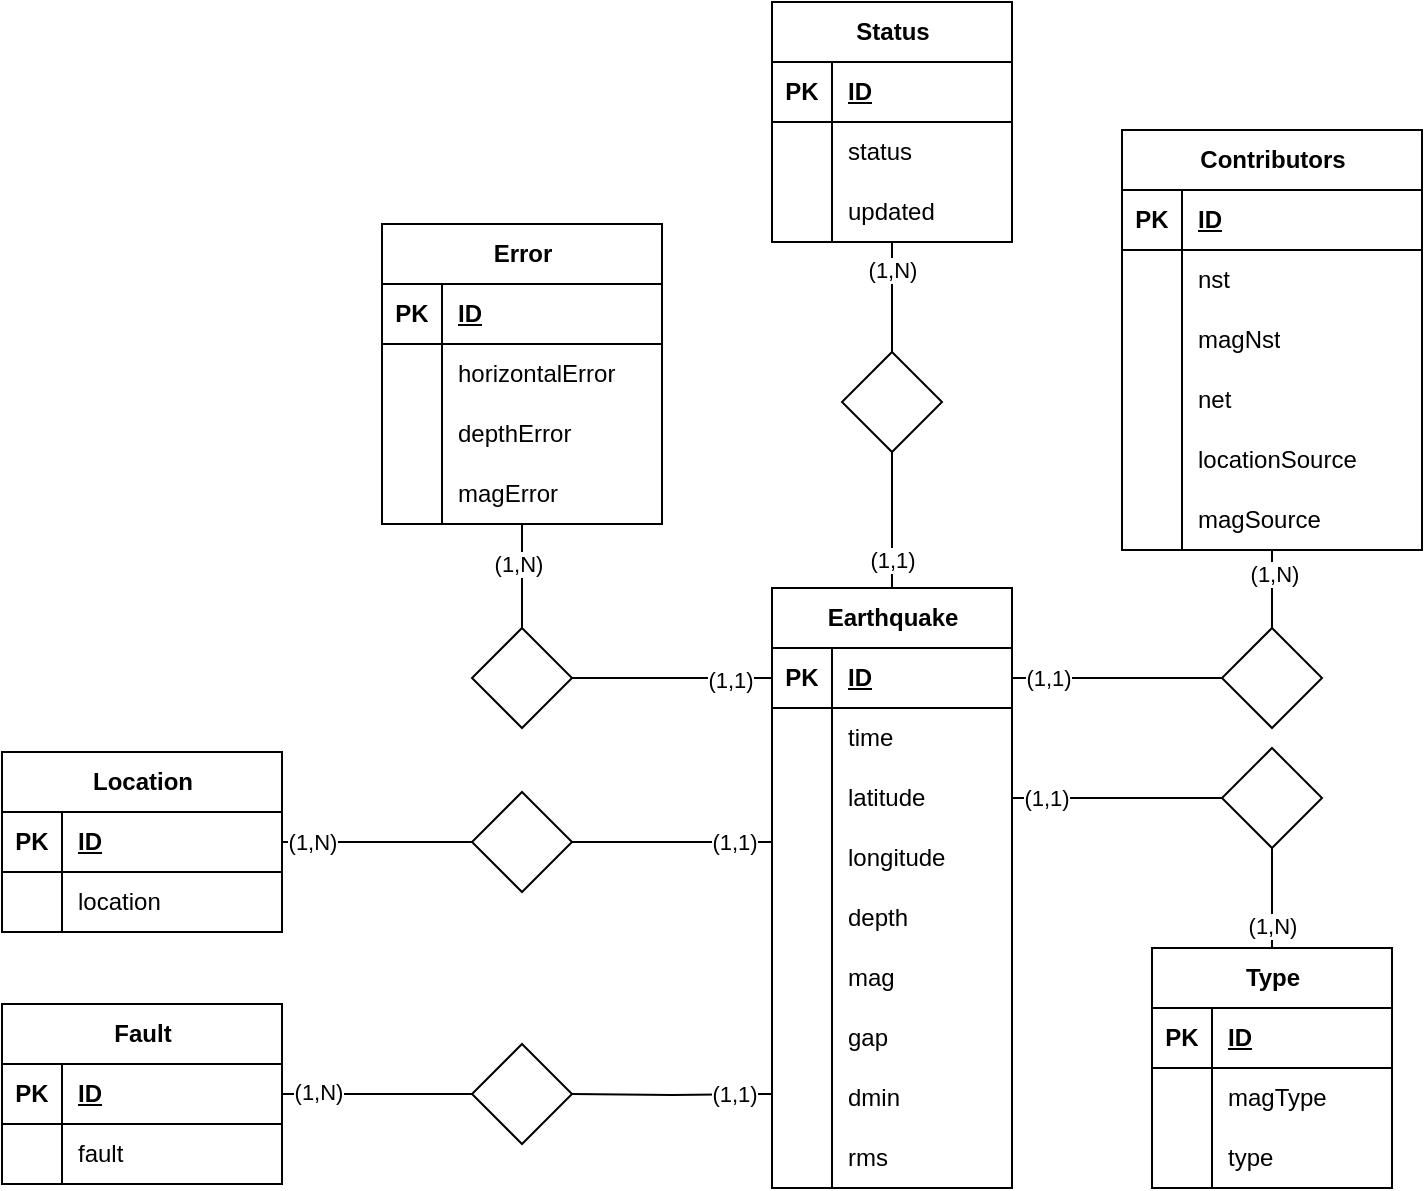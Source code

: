<mxfile version="27.1.4">
  <diagram name="Page-1" id="DsekXE-p5jPvQXkqgYrn">
    <mxGraphModel dx="976" dy="642" grid="0" gridSize="10" guides="1" tooltips="1" connect="1" arrows="1" fold="1" page="1" pageScale="1" pageWidth="1169" pageHeight="827" math="0" shadow="0">
      <root>
        <mxCell id="0" />
        <mxCell id="1" parent="0" />
        <mxCell id="l2j378S21ovytKvM9q4N-168" style="edgeStyle=orthogonalEdgeStyle;rounded=0;orthogonalLoop=1;jettySize=auto;html=1;exitX=0.5;exitY=0;exitDx=0;exitDy=0;endArrow=none;startFill=0;" edge="1" parent="1" source="l2j378S21ovytKvM9q4N-190" target="l2j378S21ovytKvM9q4N-59">
          <mxGeometry relative="1" as="geometry" />
        </mxCell>
        <mxCell id="l2j378S21ovytKvM9q4N-222" value="(1,N)" style="edgeLabel;html=1;align=center;verticalAlign=middle;resizable=0;points=[];" vertex="1" connectable="0" parent="l2j378S21ovytKvM9q4N-168">
          <mxGeometry x="0.491" relative="1" as="geometry">
            <mxPoint as="offset" />
          </mxGeometry>
        </mxCell>
        <mxCell id="l2j378S21ovytKvM9q4N-7" value="Earthquake" style="shape=table;startSize=30;container=1;collapsible=1;childLayout=tableLayout;fixedRows=1;rowLines=0;fontStyle=1;align=center;resizeLast=1;html=1;" vertex="1" parent="1">
          <mxGeometry x="493" y="317" width="120" height="300" as="geometry" />
        </mxCell>
        <mxCell id="l2j378S21ovytKvM9q4N-8" value="" style="shape=tableRow;horizontal=0;startSize=0;swimlaneHead=0;swimlaneBody=0;fillColor=none;collapsible=0;dropTarget=0;points=[[0,0.5],[1,0.5]];portConstraint=eastwest;top=0;left=0;right=0;bottom=1;" vertex="1" parent="l2j378S21ovytKvM9q4N-7">
          <mxGeometry y="30" width="120" height="30" as="geometry" />
        </mxCell>
        <mxCell id="l2j378S21ovytKvM9q4N-9" value="PK" style="shape=partialRectangle;connectable=0;fillColor=none;top=0;left=0;bottom=0;right=0;fontStyle=1;overflow=hidden;whiteSpace=wrap;html=1;" vertex="1" parent="l2j378S21ovytKvM9q4N-8">
          <mxGeometry width="30" height="30" as="geometry">
            <mxRectangle width="30" height="30" as="alternateBounds" />
          </mxGeometry>
        </mxCell>
        <mxCell id="l2j378S21ovytKvM9q4N-10" value="ID" style="shape=partialRectangle;connectable=0;fillColor=none;top=0;left=0;bottom=0;right=0;align=left;spacingLeft=6;fontStyle=5;overflow=hidden;whiteSpace=wrap;html=1;" vertex="1" parent="l2j378S21ovytKvM9q4N-8">
          <mxGeometry x="30" width="90" height="30" as="geometry">
            <mxRectangle width="90" height="30" as="alternateBounds" />
          </mxGeometry>
        </mxCell>
        <mxCell id="l2j378S21ovytKvM9q4N-11" value="" style="shape=tableRow;horizontal=0;startSize=0;swimlaneHead=0;swimlaneBody=0;fillColor=none;collapsible=0;dropTarget=0;points=[[0,0.5],[1,0.5]];portConstraint=eastwest;top=0;left=0;right=0;bottom=0;" vertex="1" parent="l2j378S21ovytKvM9q4N-7">
          <mxGeometry y="60" width="120" height="30" as="geometry" />
        </mxCell>
        <mxCell id="l2j378S21ovytKvM9q4N-12" value="" style="shape=partialRectangle;connectable=0;fillColor=none;top=0;left=0;bottom=0;right=0;editable=1;overflow=hidden;whiteSpace=wrap;html=1;" vertex="1" parent="l2j378S21ovytKvM9q4N-11">
          <mxGeometry width="30" height="30" as="geometry">
            <mxRectangle width="30" height="30" as="alternateBounds" />
          </mxGeometry>
        </mxCell>
        <mxCell id="l2j378S21ovytKvM9q4N-13" value="time" style="shape=partialRectangle;connectable=0;fillColor=none;top=0;left=0;bottom=0;right=0;align=left;spacingLeft=6;overflow=hidden;whiteSpace=wrap;html=1;" vertex="1" parent="l2j378S21ovytKvM9q4N-11">
          <mxGeometry x="30" width="90" height="30" as="geometry">
            <mxRectangle width="90" height="30" as="alternateBounds" />
          </mxGeometry>
        </mxCell>
        <mxCell id="l2j378S21ovytKvM9q4N-14" value="" style="shape=tableRow;horizontal=0;startSize=0;swimlaneHead=0;swimlaneBody=0;fillColor=none;collapsible=0;dropTarget=0;points=[[0,0.5],[1,0.5]];portConstraint=eastwest;top=0;left=0;right=0;bottom=0;" vertex="1" parent="l2j378S21ovytKvM9q4N-7">
          <mxGeometry y="90" width="120" height="30" as="geometry" />
        </mxCell>
        <mxCell id="l2j378S21ovytKvM9q4N-15" value="" style="shape=partialRectangle;connectable=0;fillColor=none;top=0;left=0;bottom=0;right=0;editable=1;overflow=hidden;whiteSpace=wrap;html=1;" vertex="1" parent="l2j378S21ovytKvM9q4N-14">
          <mxGeometry width="30" height="30" as="geometry">
            <mxRectangle width="30" height="30" as="alternateBounds" />
          </mxGeometry>
        </mxCell>
        <mxCell id="l2j378S21ovytKvM9q4N-16" value="latitude" style="shape=partialRectangle;connectable=0;fillColor=none;top=0;left=0;bottom=0;right=0;align=left;spacingLeft=6;overflow=hidden;whiteSpace=wrap;html=1;" vertex="1" parent="l2j378S21ovytKvM9q4N-14">
          <mxGeometry x="30" width="90" height="30" as="geometry">
            <mxRectangle width="90" height="30" as="alternateBounds" />
          </mxGeometry>
        </mxCell>
        <mxCell id="l2j378S21ovytKvM9q4N-173" style="shape=tableRow;horizontal=0;startSize=0;swimlaneHead=0;swimlaneBody=0;fillColor=none;collapsible=0;dropTarget=0;points=[[0,0.5],[1,0.5]];portConstraint=eastwest;top=0;left=0;right=0;bottom=0;" vertex="1" parent="l2j378S21ovytKvM9q4N-7">
          <mxGeometry y="120" width="120" height="30" as="geometry" />
        </mxCell>
        <mxCell id="l2j378S21ovytKvM9q4N-174" style="shape=partialRectangle;connectable=0;fillColor=none;top=0;left=0;bottom=0;right=0;editable=1;overflow=hidden;whiteSpace=wrap;html=1;" vertex="1" parent="l2j378S21ovytKvM9q4N-173">
          <mxGeometry width="30" height="30" as="geometry">
            <mxRectangle width="30" height="30" as="alternateBounds" />
          </mxGeometry>
        </mxCell>
        <mxCell id="l2j378S21ovytKvM9q4N-175" value="longitude" style="shape=partialRectangle;connectable=0;fillColor=none;top=0;left=0;bottom=0;right=0;align=left;spacingLeft=6;overflow=hidden;whiteSpace=wrap;html=1;" vertex="1" parent="l2j378S21ovytKvM9q4N-173">
          <mxGeometry x="30" width="90" height="30" as="geometry">
            <mxRectangle width="90" height="30" as="alternateBounds" />
          </mxGeometry>
        </mxCell>
        <mxCell id="l2j378S21ovytKvM9q4N-176" style="shape=tableRow;horizontal=0;startSize=0;swimlaneHead=0;swimlaneBody=0;fillColor=none;collapsible=0;dropTarget=0;points=[[0,0.5],[1,0.5]];portConstraint=eastwest;top=0;left=0;right=0;bottom=0;" vertex="1" parent="l2j378S21ovytKvM9q4N-7">
          <mxGeometry y="150" width="120" height="30" as="geometry" />
        </mxCell>
        <mxCell id="l2j378S21ovytKvM9q4N-177" style="shape=partialRectangle;connectable=0;fillColor=none;top=0;left=0;bottom=0;right=0;editable=1;overflow=hidden;whiteSpace=wrap;html=1;" vertex="1" parent="l2j378S21ovytKvM9q4N-176">
          <mxGeometry width="30" height="30" as="geometry">
            <mxRectangle width="30" height="30" as="alternateBounds" />
          </mxGeometry>
        </mxCell>
        <mxCell id="l2j378S21ovytKvM9q4N-178" value="depth" style="shape=partialRectangle;connectable=0;fillColor=none;top=0;left=0;bottom=0;right=0;align=left;spacingLeft=6;overflow=hidden;whiteSpace=wrap;html=1;" vertex="1" parent="l2j378S21ovytKvM9q4N-176">
          <mxGeometry x="30" width="90" height="30" as="geometry">
            <mxRectangle width="90" height="30" as="alternateBounds" />
          </mxGeometry>
        </mxCell>
        <mxCell id="l2j378S21ovytKvM9q4N-179" style="shape=tableRow;horizontal=0;startSize=0;swimlaneHead=0;swimlaneBody=0;fillColor=none;collapsible=0;dropTarget=0;points=[[0,0.5],[1,0.5]];portConstraint=eastwest;top=0;left=0;right=0;bottom=0;" vertex="1" parent="l2j378S21ovytKvM9q4N-7">
          <mxGeometry y="180" width="120" height="30" as="geometry" />
        </mxCell>
        <mxCell id="l2j378S21ovytKvM9q4N-180" style="shape=partialRectangle;connectable=0;fillColor=none;top=0;left=0;bottom=0;right=0;editable=1;overflow=hidden;whiteSpace=wrap;html=1;" vertex="1" parent="l2j378S21ovytKvM9q4N-179">
          <mxGeometry width="30" height="30" as="geometry">
            <mxRectangle width="30" height="30" as="alternateBounds" />
          </mxGeometry>
        </mxCell>
        <mxCell id="l2j378S21ovytKvM9q4N-181" value="mag" style="shape=partialRectangle;connectable=0;fillColor=none;top=0;left=0;bottom=0;right=0;align=left;spacingLeft=6;overflow=hidden;whiteSpace=wrap;html=1;" vertex="1" parent="l2j378S21ovytKvM9q4N-179">
          <mxGeometry x="30" width="90" height="30" as="geometry">
            <mxRectangle width="90" height="30" as="alternateBounds" />
          </mxGeometry>
        </mxCell>
        <mxCell id="l2j378S21ovytKvM9q4N-182" style="shape=tableRow;horizontal=0;startSize=0;swimlaneHead=0;swimlaneBody=0;fillColor=none;collapsible=0;dropTarget=0;points=[[0,0.5],[1,0.5]];portConstraint=eastwest;top=0;left=0;right=0;bottom=0;" vertex="1" parent="l2j378S21ovytKvM9q4N-7">
          <mxGeometry y="210" width="120" height="30" as="geometry" />
        </mxCell>
        <mxCell id="l2j378S21ovytKvM9q4N-183" style="shape=partialRectangle;connectable=0;fillColor=none;top=0;left=0;bottom=0;right=0;editable=1;overflow=hidden;whiteSpace=wrap;html=1;" vertex="1" parent="l2j378S21ovytKvM9q4N-182">
          <mxGeometry width="30" height="30" as="geometry">
            <mxRectangle width="30" height="30" as="alternateBounds" />
          </mxGeometry>
        </mxCell>
        <mxCell id="l2j378S21ovytKvM9q4N-184" value="gap" style="shape=partialRectangle;connectable=0;fillColor=none;top=0;left=0;bottom=0;right=0;align=left;spacingLeft=6;overflow=hidden;whiteSpace=wrap;html=1;" vertex="1" parent="l2j378S21ovytKvM9q4N-182">
          <mxGeometry x="30" width="90" height="30" as="geometry">
            <mxRectangle width="90" height="30" as="alternateBounds" />
          </mxGeometry>
        </mxCell>
        <mxCell id="l2j378S21ovytKvM9q4N-185" style="shape=tableRow;horizontal=0;startSize=0;swimlaneHead=0;swimlaneBody=0;fillColor=none;collapsible=0;dropTarget=0;points=[[0,0.5],[1,0.5]];portConstraint=eastwest;top=0;left=0;right=0;bottom=0;" vertex="1" parent="l2j378S21ovytKvM9q4N-7">
          <mxGeometry y="240" width="120" height="30" as="geometry" />
        </mxCell>
        <mxCell id="l2j378S21ovytKvM9q4N-186" style="shape=partialRectangle;connectable=0;fillColor=none;top=0;left=0;bottom=0;right=0;editable=1;overflow=hidden;whiteSpace=wrap;html=1;" vertex="1" parent="l2j378S21ovytKvM9q4N-185">
          <mxGeometry width="30" height="30" as="geometry">
            <mxRectangle width="30" height="30" as="alternateBounds" />
          </mxGeometry>
        </mxCell>
        <mxCell id="l2j378S21ovytKvM9q4N-187" value="dmin" style="shape=partialRectangle;connectable=0;fillColor=none;top=0;left=0;bottom=0;right=0;align=left;spacingLeft=6;overflow=hidden;whiteSpace=wrap;html=1;" vertex="1" parent="l2j378S21ovytKvM9q4N-185">
          <mxGeometry x="30" width="90" height="30" as="geometry">
            <mxRectangle width="90" height="30" as="alternateBounds" />
          </mxGeometry>
        </mxCell>
        <mxCell id="l2j378S21ovytKvM9q4N-17" value="" style="shape=tableRow;horizontal=0;startSize=0;swimlaneHead=0;swimlaneBody=0;fillColor=none;collapsible=0;dropTarget=0;points=[[0,0.5],[1,0.5]];portConstraint=eastwest;top=0;left=0;right=0;bottom=0;" vertex="1" parent="l2j378S21ovytKvM9q4N-7">
          <mxGeometry y="270" width="120" height="30" as="geometry" />
        </mxCell>
        <mxCell id="l2j378S21ovytKvM9q4N-18" value="" style="shape=partialRectangle;connectable=0;fillColor=none;top=0;left=0;bottom=0;right=0;editable=1;overflow=hidden;whiteSpace=wrap;html=1;" vertex="1" parent="l2j378S21ovytKvM9q4N-17">
          <mxGeometry width="30" height="30" as="geometry">
            <mxRectangle width="30" height="30" as="alternateBounds" />
          </mxGeometry>
        </mxCell>
        <mxCell id="l2j378S21ovytKvM9q4N-19" value="rms" style="shape=partialRectangle;connectable=0;fillColor=none;top=0;left=0;bottom=0;right=0;align=left;spacingLeft=6;overflow=hidden;whiteSpace=wrap;html=1;" vertex="1" parent="l2j378S21ovytKvM9q4N-17">
          <mxGeometry x="30" width="90" height="30" as="geometry">
            <mxRectangle width="90" height="30" as="alternateBounds" />
          </mxGeometry>
        </mxCell>
        <mxCell id="l2j378S21ovytKvM9q4N-20" value="Contributors" style="shape=table;startSize=30;container=1;collapsible=1;childLayout=tableLayout;fixedRows=1;rowLines=0;fontStyle=1;align=center;resizeLast=1;html=1;" vertex="1" parent="1">
          <mxGeometry x="668" y="88" width="150" height="210" as="geometry" />
        </mxCell>
        <mxCell id="l2j378S21ovytKvM9q4N-21" value="" style="shape=tableRow;horizontal=0;startSize=0;swimlaneHead=0;swimlaneBody=0;fillColor=none;collapsible=0;dropTarget=0;points=[[0,0.5],[1,0.5]];portConstraint=eastwest;top=0;left=0;right=0;bottom=1;" vertex="1" parent="l2j378S21ovytKvM9q4N-20">
          <mxGeometry y="30" width="150" height="30" as="geometry" />
        </mxCell>
        <mxCell id="l2j378S21ovytKvM9q4N-22" value="PK" style="shape=partialRectangle;connectable=0;fillColor=none;top=0;left=0;bottom=0;right=0;fontStyle=1;overflow=hidden;whiteSpace=wrap;html=1;" vertex="1" parent="l2j378S21ovytKvM9q4N-21">
          <mxGeometry width="30" height="30" as="geometry">
            <mxRectangle width="30" height="30" as="alternateBounds" />
          </mxGeometry>
        </mxCell>
        <mxCell id="l2j378S21ovytKvM9q4N-23" value="ID" style="shape=partialRectangle;connectable=0;fillColor=none;top=0;left=0;bottom=0;right=0;align=left;spacingLeft=6;fontStyle=5;overflow=hidden;whiteSpace=wrap;html=1;" vertex="1" parent="l2j378S21ovytKvM9q4N-21">
          <mxGeometry x="30" width="120" height="30" as="geometry">
            <mxRectangle width="120" height="30" as="alternateBounds" />
          </mxGeometry>
        </mxCell>
        <mxCell id="l2j378S21ovytKvM9q4N-24" value="" style="shape=tableRow;horizontal=0;startSize=0;swimlaneHead=0;swimlaneBody=0;fillColor=none;collapsible=0;dropTarget=0;points=[[0,0.5],[1,0.5]];portConstraint=eastwest;top=0;left=0;right=0;bottom=0;" vertex="1" parent="l2j378S21ovytKvM9q4N-20">
          <mxGeometry y="60" width="150" height="30" as="geometry" />
        </mxCell>
        <mxCell id="l2j378S21ovytKvM9q4N-25" value="" style="shape=partialRectangle;connectable=0;fillColor=none;top=0;left=0;bottom=0;right=0;editable=1;overflow=hidden;whiteSpace=wrap;html=1;" vertex="1" parent="l2j378S21ovytKvM9q4N-24">
          <mxGeometry width="30" height="30" as="geometry">
            <mxRectangle width="30" height="30" as="alternateBounds" />
          </mxGeometry>
        </mxCell>
        <mxCell id="l2j378S21ovytKvM9q4N-26" value="nst" style="shape=partialRectangle;connectable=0;fillColor=none;top=0;left=0;bottom=0;right=0;align=left;spacingLeft=6;overflow=hidden;whiteSpace=wrap;html=1;" vertex="1" parent="l2j378S21ovytKvM9q4N-24">
          <mxGeometry x="30" width="120" height="30" as="geometry">
            <mxRectangle width="120" height="30" as="alternateBounds" />
          </mxGeometry>
        </mxCell>
        <mxCell id="l2j378S21ovytKvM9q4N-27" value="" style="shape=tableRow;horizontal=0;startSize=0;swimlaneHead=0;swimlaneBody=0;fillColor=none;collapsible=0;dropTarget=0;points=[[0,0.5],[1,0.5]];portConstraint=eastwest;top=0;left=0;right=0;bottom=0;" vertex="1" parent="l2j378S21ovytKvM9q4N-20">
          <mxGeometry y="90" width="150" height="30" as="geometry" />
        </mxCell>
        <mxCell id="l2j378S21ovytKvM9q4N-28" value="" style="shape=partialRectangle;connectable=0;fillColor=none;top=0;left=0;bottom=0;right=0;editable=1;overflow=hidden;whiteSpace=wrap;html=1;" vertex="1" parent="l2j378S21ovytKvM9q4N-27">
          <mxGeometry width="30" height="30" as="geometry">
            <mxRectangle width="30" height="30" as="alternateBounds" />
          </mxGeometry>
        </mxCell>
        <mxCell id="l2j378S21ovytKvM9q4N-29" value="magNst" style="shape=partialRectangle;connectable=0;fillColor=none;top=0;left=0;bottom=0;right=0;align=left;spacingLeft=6;overflow=hidden;whiteSpace=wrap;html=1;" vertex="1" parent="l2j378S21ovytKvM9q4N-27">
          <mxGeometry x="30" width="120" height="30" as="geometry">
            <mxRectangle width="120" height="30" as="alternateBounds" />
          </mxGeometry>
        </mxCell>
        <mxCell id="l2j378S21ovytKvM9q4N-30" value="" style="shape=tableRow;horizontal=0;startSize=0;swimlaneHead=0;swimlaneBody=0;fillColor=none;collapsible=0;dropTarget=0;points=[[0,0.5],[1,0.5]];portConstraint=eastwest;top=0;left=0;right=0;bottom=0;" vertex="1" parent="l2j378S21ovytKvM9q4N-20">
          <mxGeometry y="120" width="150" height="30" as="geometry" />
        </mxCell>
        <mxCell id="l2j378S21ovytKvM9q4N-31" value="" style="shape=partialRectangle;connectable=0;fillColor=none;top=0;left=0;bottom=0;right=0;editable=1;overflow=hidden;whiteSpace=wrap;html=1;" vertex="1" parent="l2j378S21ovytKvM9q4N-30">
          <mxGeometry width="30" height="30" as="geometry">
            <mxRectangle width="30" height="30" as="alternateBounds" />
          </mxGeometry>
        </mxCell>
        <mxCell id="l2j378S21ovytKvM9q4N-32" value="net" style="shape=partialRectangle;connectable=0;fillColor=none;top=0;left=0;bottom=0;right=0;align=left;spacingLeft=6;overflow=hidden;whiteSpace=wrap;html=1;" vertex="1" parent="l2j378S21ovytKvM9q4N-30">
          <mxGeometry x="30" width="120" height="30" as="geometry">
            <mxRectangle width="120" height="30" as="alternateBounds" />
          </mxGeometry>
        </mxCell>
        <mxCell id="l2j378S21ovytKvM9q4N-41" style="shape=tableRow;horizontal=0;startSize=0;swimlaneHead=0;swimlaneBody=0;fillColor=none;collapsible=0;dropTarget=0;points=[[0,0.5],[1,0.5]];portConstraint=eastwest;top=0;left=0;right=0;bottom=0;" vertex="1" parent="l2j378S21ovytKvM9q4N-20">
          <mxGeometry y="150" width="150" height="30" as="geometry" />
        </mxCell>
        <mxCell id="l2j378S21ovytKvM9q4N-42" style="shape=partialRectangle;connectable=0;fillColor=none;top=0;left=0;bottom=0;right=0;editable=1;overflow=hidden;whiteSpace=wrap;html=1;" vertex="1" parent="l2j378S21ovytKvM9q4N-41">
          <mxGeometry width="30" height="30" as="geometry">
            <mxRectangle width="30" height="30" as="alternateBounds" />
          </mxGeometry>
        </mxCell>
        <mxCell id="l2j378S21ovytKvM9q4N-43" value="locationSource" style="shape=partialRectangle;connectable=0;fillColor=none;top=0;left=0;bottom=0;right=0;align=left;spacingLeft=6;overflow=hidden;whiteSpace=wrap;html=1;" vertex="1" parent="l2j378S21ovytKvM9q4N-41">
          <mxGeometry x="30" width="120" height="30" as="geometry">
            <mxRectangle width="120" height="30" as="alternateBounds" />
          </mxGeometry>
        </mxCell>
        <mxCell id="l2j378S21ovytKvM9q4N-50" style="shape=tableRow;horizontal=0;startSize=0;swimlaneHead=0;swimlaneBody=0;fillColor=none;collapsible=0;dropTarget=0;points=[[0,0.5],[1,0.5]];portConstraint=eastwest;top=0;left=0;right=0;bottom=0;" vertex="1" parent="l2j378S21ovytKvM9q4N-20">
          <mxGeometry y="180" width="150" height="30" as="geometry" />
        </mxCell>
        <mxCell id="l2j378S21ovytKvM9q4N-51" style="shape=partialRectangle;connectable=0;fillColor=none;top=0;left=0;bottom=0;right=0;editable=1;overflow=hidden;whiteSpace=wrap;html=1;" vertex="1" parent="l2j378S21ovytKvM9q4N-50">
          <mxGeometry width="30" height="30" as="geometry">
            <mxRectangle width="30" height="30" as="alternateBounds" />
          </mxGeometry>
        </mxCell>
        <mxCell id="l2j378S21ovytKvM9q4N-52" value="magSource" style="shape=partialRectangle;connectable=0;fillColor=none;top=0;left=0;bottom=0;right=0;align=left;spacingLeft=6;overflow=hidden;whiteSpace=wrap;html=1;" vertex="1" parent="l2j378S21ovytKvM9q4N-50">
          <mxGeometry x="30" width="120" height="30" as="geometry">
            <mxRectangle width="120" height="30" as="alternateBounds" />
          </mxGeometry>
        </mxCell>
        <mxCell id="l2j378S21ovytKvM9q4N-59" value="Status" style="shape=table;startSize=30;container=1;collapsible=1;childLayout=tableLayout;fixedRows=1;rowLines=0;fontStyle=1;align=center;resizeLast=1;html=1;" vertex="1" parent="1">
          <mxGeometry x="493" y="24" width="120" height="120" as="geometry" />
        </mxCell>
        <mxCell id="l2j378S21ovytKvM9q4N-60" value="" style="shape=tableRow;horizontal=0;startSize=0;swimlaneHead=0;swimlaneBody=0;fillColor=none;collapsible=0;dropTarget=0;points=[[0,0.5],[1,0.5]];portConstraint=eastwest;top=0;left=0;right=0;bottom=1;" vertex="1" parent="l2j378S21ovytKvM9q4N-59">
          <mxGeometry y="30" width="120" height="30" as="geometry" />
        </mxCell>
        <mxCell id="l2j378S21ovytKvM9q4N-61" value="PK" style="shape=partialRectangle;connectable=0;fillColor=none;top=0;left=0;bottom=0;right=0;fontStyle=1;overflow=hidden;whiteSpace=wrap;html=1;" vertex="1" parent="l2j378S21ovytKvM9q4N-60">
          <mxGeometry width="30" height="30" as="geometry">
            <mxRectangle width="30" height="30" as="alternateBounds" />
          </mxGeometry>
        </mxCell>
        <mxCell id="l2j378S21ovytKvM9q4N-62" value="ID" style="shape=partialRectangle;connectable=0;fillColor=none;top=0;left=0;bottom=0;right=0;align=left;spacingLeft=6;fontStyle=5;overflow=hidden;whiteSpace=wrap;html=1;" vertex="1" parent="l2j378S21ovytKvM9q4N-60">
          <mxGeometry x="30" width="90" height="30" as="geometry">
            <mxRectangle width="90" height="30" as="alternateBounds" />
          </mxGeometry>
        </mxCell>
        <mxCell id="l2j378S21ovytKvM9q4N-63" value="" style="shape=tableRow;horizontal=0;startSize=0;swimlaneHead=0;swimlaneBody=0;fillColor=none;collapsible=0;dropTarget=0;points=[[0,0.5],[1,0.5]];portConstraint=eastwest;top=0;left=0;right=0;bottom=0;" vertex="1" parent="l2j378S21ovytKvM9q4N-59">
          <mxGeometry y="60" width="120" height="30" as="geometry" />
        </mxCell>
        <mxCell id="l2j378S21ovytKvM9q4N-64" value="" style="shape=partialRectangle;connectable=0;fillColor=none;top=0;left=0;bottom=0;right=0;editable=1;overflow=hidden;whiteSpace=wrap;html=1;" vertex="1" parent="l2j378S21ovytKvM9q4N-63">
          <mxGeometry width="30" height="30" as="geometry">
            <mxRectangle width="30" height="30" as="alternateBounds" />
          </mxGeometry>
        </mxCell>
        <mxCell id="l2j378S21ovytKvM9q4N-65" value="status" style="shape=partialRectangle;connectable=0;fillColor=none;top=0;left=0;bottom=0;right=0;align=left;spacingLeft=6;overflow=hidden;whiteSpace=wrap;html=1;" vertex="1" parent="l2j378S21ovytKvM9q4N-63">
          <mxGeometry x="30" width="90" height="30" as="geometry">
            <mxRectangle width="90" height="30" as="alternateBounds" />
          </mxGeometry>
        </mxCell>
        <mxCell id="l2j378S21ovytKvM9q4N-66" value="" style="shape=tableRow;horizontal=0;startSize=0;swimlaneHead=0;swimlaneBody=0;fillColor=none;collapsible=0;dropTarget=0;points=[[0,0.5],[1,0.5]];portConstraint=eastwest;top=0;left=0;right=0;bottom=0;" vertex="1" parent="l2j378S21ovytKvM9q4N-59">
          <mxGeometry y="90" width="120" height="30" as="geometry" />
        </mxCell>
        <mxCell id="l2j378S21ovytKvM9q4N-67" value="" style="shape=partialRectangle;connectable=0;fillColor=none;top=0;left=0;bottom=0;right=0;editable=1;overflow=hidden;whiteSpace=wrap;html=1;" vertex="1" parent="l2j378S21ovytKvM9q4N-66">
          <mxGeometry width="30" height="30" as="geometry">
            <mxRectangle width="30" height="30" as="alternateBounds" />
          </mxGeometry>
        </mxCell>
        <mxCell id="l2j378S21ovytKvM9q4N-68" value="updated" style="shape=partialRectangle;connectable=0;fillColor=none;top=0;left=0;bottom=0;right=0;align=left;spacingLeft=6;overflow=hidden;whiteSpace=wrap;html=1;" vertex="1" parent="l2j378S21ovytKvM9q4N-66">
          <mxGeometry x="30" width="90" height="30" as="geometry">
            <mxRectangle width="90" height="30" as="alternateBounds" />
          </mxGeometry>
        </mxCell>
        <mxCell id="l2j378S21ovytKvM9q4N-72" value="Location" style="shape=table;startSize=30;container=1;collapsible=1;childLayout=tableLayout;fixedRows=1;rowLines=0;fontStyle=1;align=center;resizeLast=1;html=1;" vertex="1" parent="1">
          <mxGeometry x="108" y="399" width="140" height="90" as="geometry" />
        </mxCell>
        <mxCell id="l2j378S21ovytKvM9q4N-73" value="" style="shape=tableRow;horizontal=0;startSize=0;swimlaneHead=0;swimlaneBody=0;fillColor=none;collapsible=0;dropTarget=0;points=[[0,0.5],[1,0.5]];portConstraint=eastwest;top=0;left=0;right=0;bottom=1;" vertex="1" parent="l2j378S21ovytKvM9q4N-72">
          <mxGeometry y="30" width="140" height="30" as="geometry" />
        </mxCell>
        <mxCell id="l2j378S21ovytKvM9q4N-74" value="PK" style="shape=partialRectangle;connectable=0;fillColor=none;top=0;left=0;bottom=0;right=0;fontStyle=1;overflow=hidden;whiteSpace=wrap;html=1;" vertex="1" parent="l2j378S21ovytKvM9q4N-73">
          <mxGeometry width="30" height="30" as="geometry">
            <mxRectangle width="30" height="30" as="alternateBounds" />
          </mxGeometry>
        </mxCell>
        <mxCell id="l2j378S21ovytKvM9q4N-75" value="ID" style="shape=partialRectangle;connectable=0;fillColor=none;top=0;left=0;bottom=0;right=0;align=left;spacingLeft=6;fontStyle=5;overflow=hidden;whiteSpace=wrap;html=1;" vertex="1" parent="l2j378S21ovytKvM9q4N-73">
          <mxGeometry x="30" width="110" height="30" as="geometry">
            <mxRectangle width="110" height="30" as="alternateBounds" />
          </mxGeometry>
        </mxCell>
        <mxCell id="l2j378S21ovytKvM9q4N-76" value="" style="shape=tableRow;horizontal=0;startSize=0;swimlaneHead=0;swimlaneBody=0;fillColor=none;collapsible=0;dropTarget=0;points=[[0,0.5],[1,0.5]];portConstraint=eastwest;top=0;left=0;right=0;bottom=0;" vertex="1" parent="l2j378S21ovytKvM9q4N-72">
          <mxGeometry y="60" width="140" height="30" as="geometry" />
        </mxCell>
        <mxCell id="l2j378S21ovytKvM9q4N-77" value="" style="shape=partialRectangle;connectable=0;fillColor=none;top=0;left=0;bottom=0;right=0;editable=1;overflow=hidden;whiteSpace=wrap;html=1;" vertex="1" parent="l2j378S21ovytKvM9q4N-76">
          <mxGeometry width="30" height="30" as="geometry">
            <mxRectangle width="30" height="30" as="alternateBounds" />
          </mxGeometry>
        </mxCell>
        <mxCell id="l2j378S21ovytKvM9q4N-78" value="location" style="shape=partialRectangle;connectable=0;fillColor=none;top=0;left=0;bottom=0;right=0;align=left;spacingLeft=6;overflow=hidden;whiteSpace=wrap;html=1;" vertex="1" parent="l2j378S21ovytKvM9q4N-76">
          <mxGeometry x="30" width="110" height="30" as="geometry">
            <mxRectangle width="110" height="30" as="alternateBounds" />
          </mxGeometry>
        </mxCell>
        <mxCell id="l2j378S21ovytKvM9q4N-85" value="Error" style="shape=table;startSize=30;container=1;collapsible=1;childLayout=tableLayout;fixedRows=1;rowLines=0;fontStyle=1;align=center;resizeLast=1;html=1;" vertex="1" parent="1">
          <mxGeometry x="298" y="135" width="140" height="150" as="geometry" />
        </mxCell>
        <mxCell id="l2j378S21ovytKvM9q4N-86" value="" style="shape=tableRow;horizontal=0;startSize=0;swimlaneHead=0;swimlaneBody=0;fillColor=none;collapsible=0;dropTarget=0;points=[[0,0.5],[1,0.5]];portConstraint=eastwest;top=0;left=0;right=0;bottom=1;" vertex="1" parent="l2j378S21ovytKvM9q4N-85">
          <mxGeometry y="30" width="140" height="30" as="geometry" />
        </mxCell>
        <mxCell id="l2j378S21ovytKvM9q4N-87" value="PK" style="shape=partialRectangle;connectable=0;fillColor=none;top=0;left=0;bottom=0;right=0;fontStyle=1;overflow=hidden;whiteSpace=wrap;html=1;" vertex="1" parent="l2j378S21ovytKvM9q4N-86">
          <mxGeometry width="30" height="30" as="geometry">
            <mxRectangle width="30" height="30" as="alternateBounds" />
          </mxGeometry>
        </mxCell>
        <mxCell id="l2j378S21ovytKvM9q4N-88" value="ID" style="shape=partialRectangle;connectable=0;fillColor=none;top=0;left=0;bottom=0;right=0;align=left;spacingLeft=6;fontStyle=5;overflow=hidden;whiteSpace=wrap;html=1;" vertex="1" parent="l2j378S21ovytKvM9q4N-86">
          <mxGeometry x="30" width="110" height="30" as="geometry">
            <mxRectangle width="110" height="30" as="alternateBounds" />
          </mxGeometry>
        </mxCell>
        <mxCell id="l2j378S21ovytKvM9q4N-89" value="" style="shape=tableRow;horizontal=0;startSize=0;swimlaneHead=0;swimlaneBody=0;fillColor=none;collapsible=0;dropTarget=0;points=[[0,0.5],[1,0.5]];portConstraint=eastwest;top=0;left=0;right=0;bottom=0;" vertex="1" parent="l2j378S21ovytKvM9q4N-85">
          <mxGeometry y="60" width="140" height="30" as="geometry" />
        </mxCell>
        <mxCell id="l2j378S21ovytKvM9q4N-90" value="" style="shape=partialRectangle;connectable=0;fillColor=none;top=0;left=0;bottom=0;right=0;editable=1;overflow=hidden;whiteSpace=wrap;html=1;" vertex="1" parent="l2j378S21ovytKvM9q4N-89">
          <mxGeometry width="30" height="30" as="geometry">
            <mxRectangle width="30" height="30" as="alternateBounds" />
          </mxGeometry>
        </mxCell>
        <mxCell id="l2j378S21ovytKvM9q4N-91" value="horizontalError" style="shape=partialRectangle;connectable=0;fillColor=none;top=0;left=0;bottom=0;right=0;align=left;spacingLeft=6;overflow=hidden;whiteSpace=wrap;html=1;" vertex="1" parent="l2j378S21ovytKvM9q4N-89">
          <mxGeometry x="30" width="110" height="30" as="geometry">
            <mxRectangle width="110" height="30" as="alternateBounds" />
          </mxGeometry>
        </mxCell>
        <mxCell id="l2j378S21ovytKvM9q4N-92" value="" style="shape=tableRow;horizontal=0;startSize=0;swimlaneHead=0;swimlaneBody=0;fillColor=none;collapsible=0;dropTarget=0;points=[[0,0.5],[1,0.5]];portConstraint=eastwest;top=0;left=0;right=0;bottom=0;" vertex="1" parent="l2j378S21ovytKvM9q4N-85">
          <mxGeometry y="90" width="140" height="30" as="geometry" />
        </mxCell>
        <mxCell id="l2j378S21ovytKvM9q4N-93" value="" style="shape=partialRectangle;connectable=0;fillColor=none;top=0;left=0;bottom=0;right=0;editable=1;overflow=hidden;whiteSpace=wrap;html=1;" vertex="1" parent="l2j378S21ovytKvM9q4N-92">
          <mxGeometry width="30" height="30" as="geometry">
            <mxRectangle width="30" height="30" as="alternateBounds" />
          </mxGeometry>
        </mxCell>
        <mxCell id="l2j378S21ovytKvM9q4N-94" value="depthError" style="shape=partialRectangle;connectable=0;fillColor=none;top=0;left=0;bottom=0;right=0;align=left;spacingLeft=6;overflow=hidden;whiteSpace=wrap;html=1;" vertex="1" parent="l2j378S21ovytKvM9q4N-92">
          <mxGeometry x="30" width="110" height="30" as="geometry">
            <mxRectangle width="110" height="30" as="alternateBounds" />
          </mxGeometry>
        </mxCell>
        <mxCell id="l2j378S21ovytKvM9q4N-95" value="" style="shape=tableRow;horizontal=0;startSize=0;swimlaneHead=0;swimlaneBody=0;fillColor=none;collapsible=0;dropTarget=0;points=[[0,0.5],[1,0.5]];portConstraint=eastwest;top=0;left=0;right=0;bottom=0;" vertex="1" parent="l2j378S21ovytKvM9q4N-85">
          <mxGeometry y="120" width="140" height="30" as="geometry" />
        </mxCell>
        <mxCell id="l2j378S21ovytKvM9q4N-96" value="" style="shape=partialRectangle;connectable=0;fillColor=none;top=0;left=0;bottom=0;right=0;editable=1;overflow=hidden;whiteSpace=wrap;html=1;" vertex="1" parent="l2j378S21ovytKvM9q4N-95">
          <mxGeometry width="30" height="30" as="geometry">
            <mxRectangle width="30" height="30" as="alternateBounds" />
          </mxGeometry>
        </mxCell>
        <mxCell id="l2j378S21ovytKvM9q4N-97" value="magError" style="shape=partialRectangle;connectable=0;fillColor=none;top=0;left=0;bottom=0;right=0;align=left;spacingLeft=6;overflow=hidden;whiteSpace=wrap;html=1;" vertex="1" parent="l2j378S21ovytKvM9q4N-95">
          <mxGeometry x="30" width="110" height="30" as="geometry">
            <mxRectangle width="110" height="30" as="alternateBounds" />
          </mxGeometry>
        </mxCell>
        <mxCell id="l2j378S21ovytKvM9q4N-98" value="Type" style="shape=table;startSize=30;container=1;collapsible=1;childLayout=tableLayout;fixedRows=1;rowLines=0;fontStyle=1;align=center;resizeLast=1;html=1;" vertex="1" parent="1">
          <mxGeometry x="683" y="497" width="120" height="120" as="geometry" />
        </mxCell>
        <mxCell id="l2j378S21ovytKvM9q4N-99" value="" style="shape=tableRow;horizontal=0;startSize=0;swimlaneHead=0;swimlaneBody=0;fillColor=none;collapsible=0;dropTarget=0;points=[[0,0.5],[1,0.5]];portConstraint=eastwest;top=0;left=0;right=0;bottom=1;" vertex="1" parent="l2j378S21ovytKvM9q4N-98">
          <mxGeometry y="30" width="120" height="30" as="geometry" />
        </mxCell>
        <mxCell id="l2j378S21ovytKvM9q4N-100" value="PK" style="shape=partialRectangle;connectable=0;fillColor=none;top=0;left=0;bottom=0;right=0;fontStyle=1;overflow=hidden;whiteSpace=wrap;html=1;" vertex="1" parent="l2j378S21ovytKvM9q4N-99">
          <mxGeometry width="30" height="30" as="geometry">
            <mxRectangle width="30" height="30" as="alternateBounds" />
          </mxGeometry>
        </mxCell>
        <mxCell id="l2j378S21ovytKvM9q4N-101" value="ID" style="shape=partialRectangle;connectable=0;fillColor=none;top=0;left=0;bottom=0;right=0;align=left;spacingLeft=6;fontStyle=5;overflow=hidden;whiteSpace=wrap;html=1;" vertex="1" parent="l2j378S21ovytKvM9q4N-99">
          <mxGeometry x="30" width="90" height="30" as="geometry">
            <mxRectangle width="90" height="30" as="alternateBounds" />
          </mxGeometry>
        </mxCell>
        <mxCell id="l2j378S21ovytKvM9q4N-102" value="" style="shape=tableRow;horizontal=0;startSize=0;swimlaneHead=0;swimlaneBody=0;fillColor=none;collapsible=0;dropTarget=0;points=[[0,0.5],[1,0.5]];portConstraint=eastwest;top=0;left=0;right=0;bottom=0;" vertex="1" parent="l2j378S21ovytKvM9q4N-98">
          <mxGeometry y="60" width="120" height="30" as="geometry" />
        </mxCell>
        <mxCell id="l2j378S21ovytKvM9q4N-103" value="" style="shape=partialRectangle;connectable=0;fillColor=none;top=0;left=0;bottom=0;right=0;editable=1;overflow=hidden;whiteSpace=wrap;html=1;" vertex="1" parent="l2j378S21ovytKvM9q4N-102">
          <mxGeometry width="30" height="30" as="geometry">
            <mxRectangle width="30" height="30" as="alternateBounds" />
          </mxGeometry>
        </mxCell>
        <mxCell id="l2j378S21ovytKvM9q4N-104" value="magType" style="shape=partialRectangle;connectable=0;fillColor=none;top=0;left=0;bottom=0;right=0;align=left;spacingLeft=6;overflow=hidden;whiteSpace=wrap;html=1;" vertex="1" parent="l2j378S21ovytKvM9q4N-102">
          <mxGeometry x="30" width="90" height="30" as="geometry">
            <mxRectangle width="90" height="30" as="alternateBounds" />
          </mxGeometry>
        </mxCell>
        <mxCell id="l2j378S21ovytKvM9q4N-105" value="" style="shape=tableRow;horizontal=0;startSize=0;swimlaneHead=0;swimlaneBody=0;fillColor=none;collapsible=0;dropTarget=0;points=[[0,0.5],[1,0.5]];portConstraint=eastwest;top=0;left=0;right=0;bottom=0;" vertex="1" parent="l2j378S21ovytKvM9q4N-98">
          <mxGeometry y="90" width="120" height="30" as="geometry" />
        </mxCell>
        <mxCell id="l2j378S21ovytKvM9q4N-106" value="" style="shape=partialRectangle;connectable=0;fillColor=none;top=0;left=0;bottom=0;right=0;editable=1;overflow=hidden;whiteSpace=wrap;html=1;" vertex="1" parent="l2j378S21ovytKvM9q4N-105">
          <mxGeometry width="30" height="30" as="geometry">
            <mxRectangle width="30" height="30" as="alternateBounds" />
          </mxGeometry>
        </mxCell>
        <mxCell id="l2j378S21ovytKvM9q4N-107" value="type" style="shape=partialRectangle;connectable=0;fillColor=none;top=0;left=0;bottom=0;right=0;align=left;spacingLeft=6;overflow=hidden;whiteSpace=wrap;html=1;" vertex="1" parent="l2j378S21ovytKvM9q4N-105">
          <mxGeometry x="30" width="90" height="30" as="geometry">
            <mxRectangle width="90" height="30" as="alternateBounds" />
          </mxGeometry>
        </mxCell>
        <mxCell id="l2j378S21ovytKvM9q4N-170" style="edgeStyle=orthogonalEdgeStyle;rounded=0;orthogonalLoop=1;jettySize=auto;html=1;exitX=1;exitY=0.5;exitDx=0;exitDy=0;endArrow=none;startFill=0;" edge="1" parent="1" source="l2j378S21ovytKvM9q4N-198" target="l2j378S21ovytKvM9q4N-98">
          <mxGeometry relative="1" as="geometry">
            <Array as="points">
              <mxPoint x="743" y="422" />
            </Array>
          </mxGeometry>
        </mxCell>
        <mxCell id="l2j378S21ovytKvM9q4N-219" value="(1,N)" style="edgeLabel;html=1;align=center;verticalAlign=middle;resizable=0;points=[];" vertex="1" connectable="0" parent="l2j378S21ovytKvM9q4N-170">
          <mxGeometry x="0.766" relative="1" as="geometry">
            <mxPoint as="offset" />
          </mxGeometry>
        </mxCell>
        <mxCell id="l2j378S21ovytKvM9q4N-171" style="edgeStyle=orthogonalEdgeStyle;rounded=0;orthogonalLoop=1;jettySize=auto;html=1;exitX=0;exitY=0.5;exitDx=0;exitDy=0;endArrow=none;startFill=0;" edge="1" parent="1" source="l2j378S21ovytKvM9q4N-200" target="l2j378S21ovytKvM9q4N-72">
          <mxGeometry relative="1" as="geometry">
            <Array as="points">
              <mxPoint x="290" y="444" />
              <mxPoint x="290" y="444" />
            </Array>
          </mxGeometry>
        </mxCell>
        <mxCell id="l2j378S21ovytKvM9q4N-237" value="(1,N)" style="edgeLabel;html=1;align=center;verticalAlign=middle;resizable=0;points=[];" vertex="1" connectable="0" parent="l2j378S21ovytKvM9q4N-171">
          <mxGeometry x="0.684" relative="1" as="geometry">
            <mxPoint as="offset" />
          </mxGeometry>
        </mxCell>
        <mxCell id="l2j378S21ovytKvM9q4N-191" value="" style="edgeStyle=orthogonalEdgeStyle;rounded=0;orthogonalLoop=1;jettySize=auto;html=1;exitX=0.5;exitY=0;exitDx=0;exitDy=0;endArrow=none;startFill=0;" edge="1" parent="1" source="l2j378S21ovytKvM9q4N-7" target="l2j378S21ovytKvM9q4N-190">
          <mxGeometry relative="1" as="geometry">
            <mxPoint x="553" y="317" as="sourcePoint" />
            <mxPoint x="553" y="144" as="targetPoint" />
          </mxGeometry>
        </mxCell>
        <mxCell id="l2j378S21ovytKvM9q4N-221" value="(1,1)" style="edgeLabel;html=1;align=center;verticalAlign=middle;resizable=0;points=[];" vertex="1" connectable="0" parent="l2j378S21ovytKvM9q4N-191">
          <mxGeometry x="-0.588" relative="1" as="geometry">
            <mxPoint as="offset" />
          </mxGeometry>
        </mxCell>
        <mxCell id="l2j378S21ovytKvM9q4N-190" value="" style="rhombus;whiteSpace=wrap;html=1;" vertex="1" parent="1">
          <mxGeometry x="528" y="199" width="50" height="50" as="geometry" />
        </mxCell>
        <mxCell id="l2j378S21ovytKvM9q4N-199" value="" style="edgeStyle=orthogonalEdgeStyle;rounded=0;orthogonalLoop=1;jettySize=auto;html=1;exitX=1;exitY=0.5;exitDx=0;exitDy=0;endArrow=none;startFill=0;" edge="1" parent="1" source="l2j378S21ovytKvM9q4N-14" target="l2j378S21ovytKvM9q4N-198">
          <mxGeometry relative="1" as="geometry">
            <mxPoint x="613" y="422" as="sourcePoint" />
            <mxPoint x="873" y="546" as="targetPoint" />
            <Array as="points" />
          </mxGeometry>
        </mxCell>
        <mxCell id="l2j378S21ovytKvM9q4N-220" value="(1,1)" style="edgeLabel;html=1;align=center;verticalAlign=middle;resizable=0;points=[];" vertex="1" connectable="0" parent="l2j378S21ovytKvM9q4N-199">
          <mxGeometry x="-0.676" relative="1" as="geometry">
            <mxPoint as="offset" />
          </mxGeometry>
        </mxCell>
        <mxCell id="l2j378S21ovytKvM9q4N-198" value="" style="rhombus;whiteSpace=wrap;html=1;" vertex="1" parent="1">
          <mxGeometry x="718" y="397" width="50" height="50" as="geometry" />
        </mxCell>
        <mxCell id="l2j378S21ovytKvM9q4N-205" style="edgeStyle=orthogonalEdgeStyle;rounded=0;orthogonalLoop=1;jettySize=auto;html=1;exitX=0;exitY=0.5;exitDx=0;exitDy=0;endArrow=none;startFill=0;" edge="1" parent="1" source="l2j378S21ovytKvM9q4N-8" target="l2j378S21ovytKvM9q4N-85">
          <mxGeometry relative="1" as="geometry" />
        </mxCell>
        <mxCell id="l2j378S21ovytKvM9q4N-211" value="(1,1)" style="edgeLabel;html=1;align=center;verticalAlign=middle;resizable=0;points=[];" vertex="1" connectable="0" parent="l2j378S21ovytKvM9q4N-205">
          <mxGeometry x="-0.792" y="1" relative="1" as="geometry">
            <mxPoint as="offset" />
          </mxGeometry>
        </mxCell>
        <mxCell id="l2j378S21ovytKvM9q4N-212" value="(1,N)" style="edgeLabel;html=1;align=center;verticalAlign=middle;resizable=0;points=[];" vertex="1" connectable="0" parent="l2j378S21ovytKvM9q4N-205">
          <mxGeometry x="0.802" y="2" relative="1" as="geometry">
            <mxPoint as="offset" />
          </mxGeometry>
        </mxCell>
        <mxCell id="l2j378S21ovytKvM9q4N-201" value="" style="rhombus;whiteSpace=wrap;html=1;" vertex="1" parent="1">
          <mxGeometry x="343" y="337" width="50" height="50" as="geometry" />
        </mxCell>
        <mxCell id="l2j378S21ovytKvM9q4N-206" value="" style="edgeStyle=orthogonalEdgeStyle;rounded=0;orthogonalLoop=1;jettySize=auto;html=1;exitX=0;exitY=0.5;exitDx=0;exitDy=0;endArrow=none;startFill=0;" edge="1" parent="1">
          <mxGeometry relative="1" as="geometry">
            <mxPoint x="493" y="421" as="sourcePoint" />
            <mxPoint x="370" y="444" as="targetPoint" />
            <Array as="points">
              <mxPoint x="493" y="444" />
            </Array>
          </mxGeometry>
        </mxCell>
        <mxCell id="l2j378S21ovytKvM9q4N-236" value="(1,1)" style="edgeLabel;html=1;align=center;verticalAlign=middle;resizable=0;points=[];" vertex="1" connectable="0" parent="l2j378S21ovytKvM9q4N-206">
          <mxGeometry x="-0.425" relative="1" as="geometry">
            <mxPoint as="offset" />
          </mxGeometry>
        </mxCell>
        <mxCell id="l2j378S21ovytKvM9q4N-200" value="" style="rhombus;whiteSpace=wrap;html=1;" vertex="1" parent="1">
          <mxGeometry x="343" y="419" width="50" height="50" as="geometry" />
        </mxCell>
        <mxCell id="l2j378S21ovytKvM9q4N-210" style="edgeStyle=orthogonalEdgeStyle;rounded=0;orthogonalLoop=1;jettySize=auto;html=1;exitX=1;exitY=0.5;exitDx=0;exitDy=0;endArrow=none;startFill=0;" edge="1" parent="1" source="l2j378S21ovytKvM9q4N-8" target="l2j378S21ovytKvM9q4N-20">
          <mxGeometry relative="1" as="geometry" />
        </mxCell>
        <mxCell id="l2j378S21ovytKvM9q4N-215" value="(1,N)" style="edgeLabel;html=1;align=center;verticalAlign=middle;resizable=0;points=[];" vertex="1" connectable="0" parent="l2j378S21ovytKvM9q4N-210">
          <mxGeometry x="0.876" y="-1" relative="1" as="geometry">
            <mxPoint as="offset" />
          </mxGeometry>
        </mxCell>
        <mxCell id="l2j378S21ovytKvM9q4N-216" value="(1,1)" style="edgeLabel;html=1;align=center;verticalAlign=middle;resizable=0;points=[];" vertex="1" connectable="0" parent="l2j378S21ovytKvM9q4N-210">
          <mxGeometry x="-0.814" relative="1" as="geometry">
            <mxPoint as="offset" />
          </mxGeometry>
        </mxCell>
        <mxCell id="l2j378S21ovytKvM9q4N-192" value="" style="rhombus;whiteSpace=wrap;html=1;" vertex="1" parent="1">
          <mxGeometry x="718" y="337" width="50" height="50" as="geometry" />
        </mxCell>
        <mxCell id="l2j378S21ovytKvM9q4N-223" value="Fault" style="shape=table;startSize=30;container=1;collapsible=1;childLayout=tableLayout;fixedRows=1;rowLines=0;fontStyle=1;align=center;resizeLast=1;html=1;" vertex="1" parent="1">
          <mxGeometry x="108" y="525" width="140" height="90" as="geometry" />
        </mxCell>
        <mxCell id="l2j378S21ovytKvM9q4N-224" value="" style="shape=tableRow;horizontal=0;startSize=0;swimlaneHead=0;swimlaneBody=0;fillColor=none;collapsible=0;dropTarget=0;points=[[0,0.5],[1,0.5]];portConstraint=eastwest;top=0;left=0;right=0;bottom=1;" vertex="1" parent="l2j378S21ovytKvM9q4N-223">
          <mxGeometry y="30" width="140" height="30" as="geometry" />
        </mxCell>
        <mxCell id="l2j378S21ovytKvM9q4N-225" value="PK" style="shape=partialRectangle;connectable=0;fillColor=none;top=0;left=0;bottom=0;right=0;fontStyle=1;overflow=hidden;whiteSpace=wrap;html=1;" vertex="1" parent="l2j378S21ovytKvM9q4N-224">
          <mxGeometry width="30" height="30" as="geometry">
            <mxRectangle width="30" height="30" as="alternateBounds" />
          </mxGeometry>
        </mxCell>
        <mxCell id="l2j378S21ovytKvM9q4N-226" value="ID" style="shape=partialRectangle;connectable=0;fillColor=none;top=0;left=0;bottom=0;right=0;align=left;spacingLeft=6;fontStyle=5;overflow=hidden;whiteSpace=wrap;html=1;" vertex="1" parent="l2j378S21ovytKvM9q4N-224">
          <mxGeometry x="30" width="110" height="30" as="geometry">
            <mxRectangle width="110" height="30" as="alternateBounds" />
          </mxGeometry>
        </mxCell>
        <mxCell id="l2j378S21ovytKvM9q4N-227" value="" style="shape=tableRow;horizontal=0;startSize=0;swimlaneHead=0;swimlaneBody=0;fillColor=none;collapsible=0;dropTarget=0;points=[[0,0.5],[1,0.5]];portConstraint=eastwest;top=0;left=0;right=0;bottom=0;" vertex="1" parent="l2j378S21ovytKvM9q4N-223">
          <mxGeometry y="60" width="140" height="30" as="geometry" />
        </mxCell>
        <mxCell id="l2j378S21ovytKvM9q4N-228" value="" style="shape=partialRectangle;connectable=0;fillColor=none;top=0;left=0;bottom=0;right=0;editable=1;overflow=hidden;whiteSpace=wrap;html=1;" vertex="1" parent="l2j378S21ovytKvM9q4N-227">
          <mxGeometry width="30" height="30" as="geometry">
            <mxRectangle width="30" height="30" as="alternateBounds" />
          </mxGeometry>
        </mxCell>
        <mxCell id="l2j378S21ovytKvM9q4N-229" value="fault" style="shape=partialRectangle;connectable=0;fillColor=none;top=0;left=0;bottom=0;right=0;align=left;spacingLeft=6;overflow=hidden;whiteSpace=wrap;html=1;" vertex="1" parent="l2j378S21ovytKvM9q4N-227">
          <mxGeometry x="30" width="110" height="30" as="geometry">
            <mxRectangle width="110" height="30" as="alternateBounds" />
          </mxGeometry>
        </mxCell>
        <mxCell id="l2j378S21ovytKvM9q4N-230" style="edgeStyle=orthogonalEdgeStyle;rounded=0;orthogonalLoop=1;jettySize=auto;html=1;exitX=0;exitY=0.5;exitDx=0;exitDy=0;endArrow=none;startFill=0;" edge="1" parent="1" source="l2j378S21ovytKvM9q4N-234" target="l2j378S21ovytKvM9q4N-223">
          <mxGeometry relative="1" as="geometry">
            <Array as="points">
              <mxPoint x="368" y="570" />
            </Array>
          </mxGeometry>
        </mxCell>
        <mxCell id="l2j378S21ovytKvM9q4N-231" value="(1,N)" style="edgeLabel;html=1;align=center;verticalAlign=middle;resizable=0;points=[];" vertex="1" connectable="0" parent="l2j378S21ovytKvM9q4N-230">
          <mxGeometry x="0.76" y="-1" relative="1" as="geometry">
            <mxPoint as="offset" />
          </mxGeometry>
        </mxCell>
        <mxCell id="l2j378S21ovytKvM9q4N-232" value="" style="edgeStyle=orthogonalEdgeStyle;rounded=0;orthogonalLoop=1;jettySize=auto;html=1;exitX=0;exitY=0.5;exitDx=0;exitDy=0;endArrow=none;startFill=0;" edge="1" parent="1" target="l2j378S21ovytKvM9q4N-234">
          <mxGeometry relative="1" as="geometry">
            <mxPoint x="493" y="570" as="sourcePoint" />
            <mxPoint x="368" y="670" as="targetPoint" />
            <Array as="points" />
          </mxGeometry>
        </mxCell>
        <mxCell id="l2j378S21ovytKvM9q4N-233" value="(1,1)" style="edgeLabel;html=1;align=center;verticalAlign=middle;resizable=0;points=[];" vertex="1" connectable="0" parent="l2j378S21ovytKvM9q4N-232">
          <mxGeometry x="-0.62" relative="1" as="geometry">
            <mxPoint as="offset" />
          </mxGeometry>
        </mxCell>
        <mxCell id="l2j378S21ovytKvM9q4N-234" value="" style="rhombus;whiteSpace=wrap;html=1;" vertex="1" parent="1">
          <mxGeometry x="343" y="545" width="50" height="50" as="geometry" />
        </mxCell>
      </root>
    </mxGraphModel>
  </diagram>
</mxfile>
